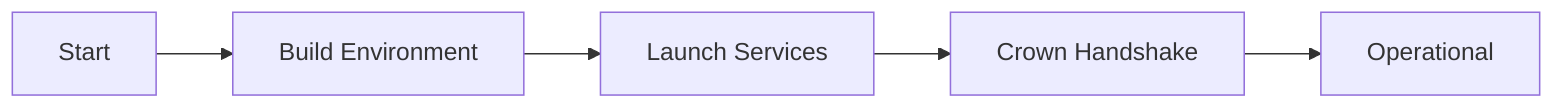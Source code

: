 flowchart LR
    Start --> Env[Build Environment]
    Env --> Launch[Launch Services]
    Launch --> Handshake[Crown Handshake]
    Handshake --> Ready[Operational]